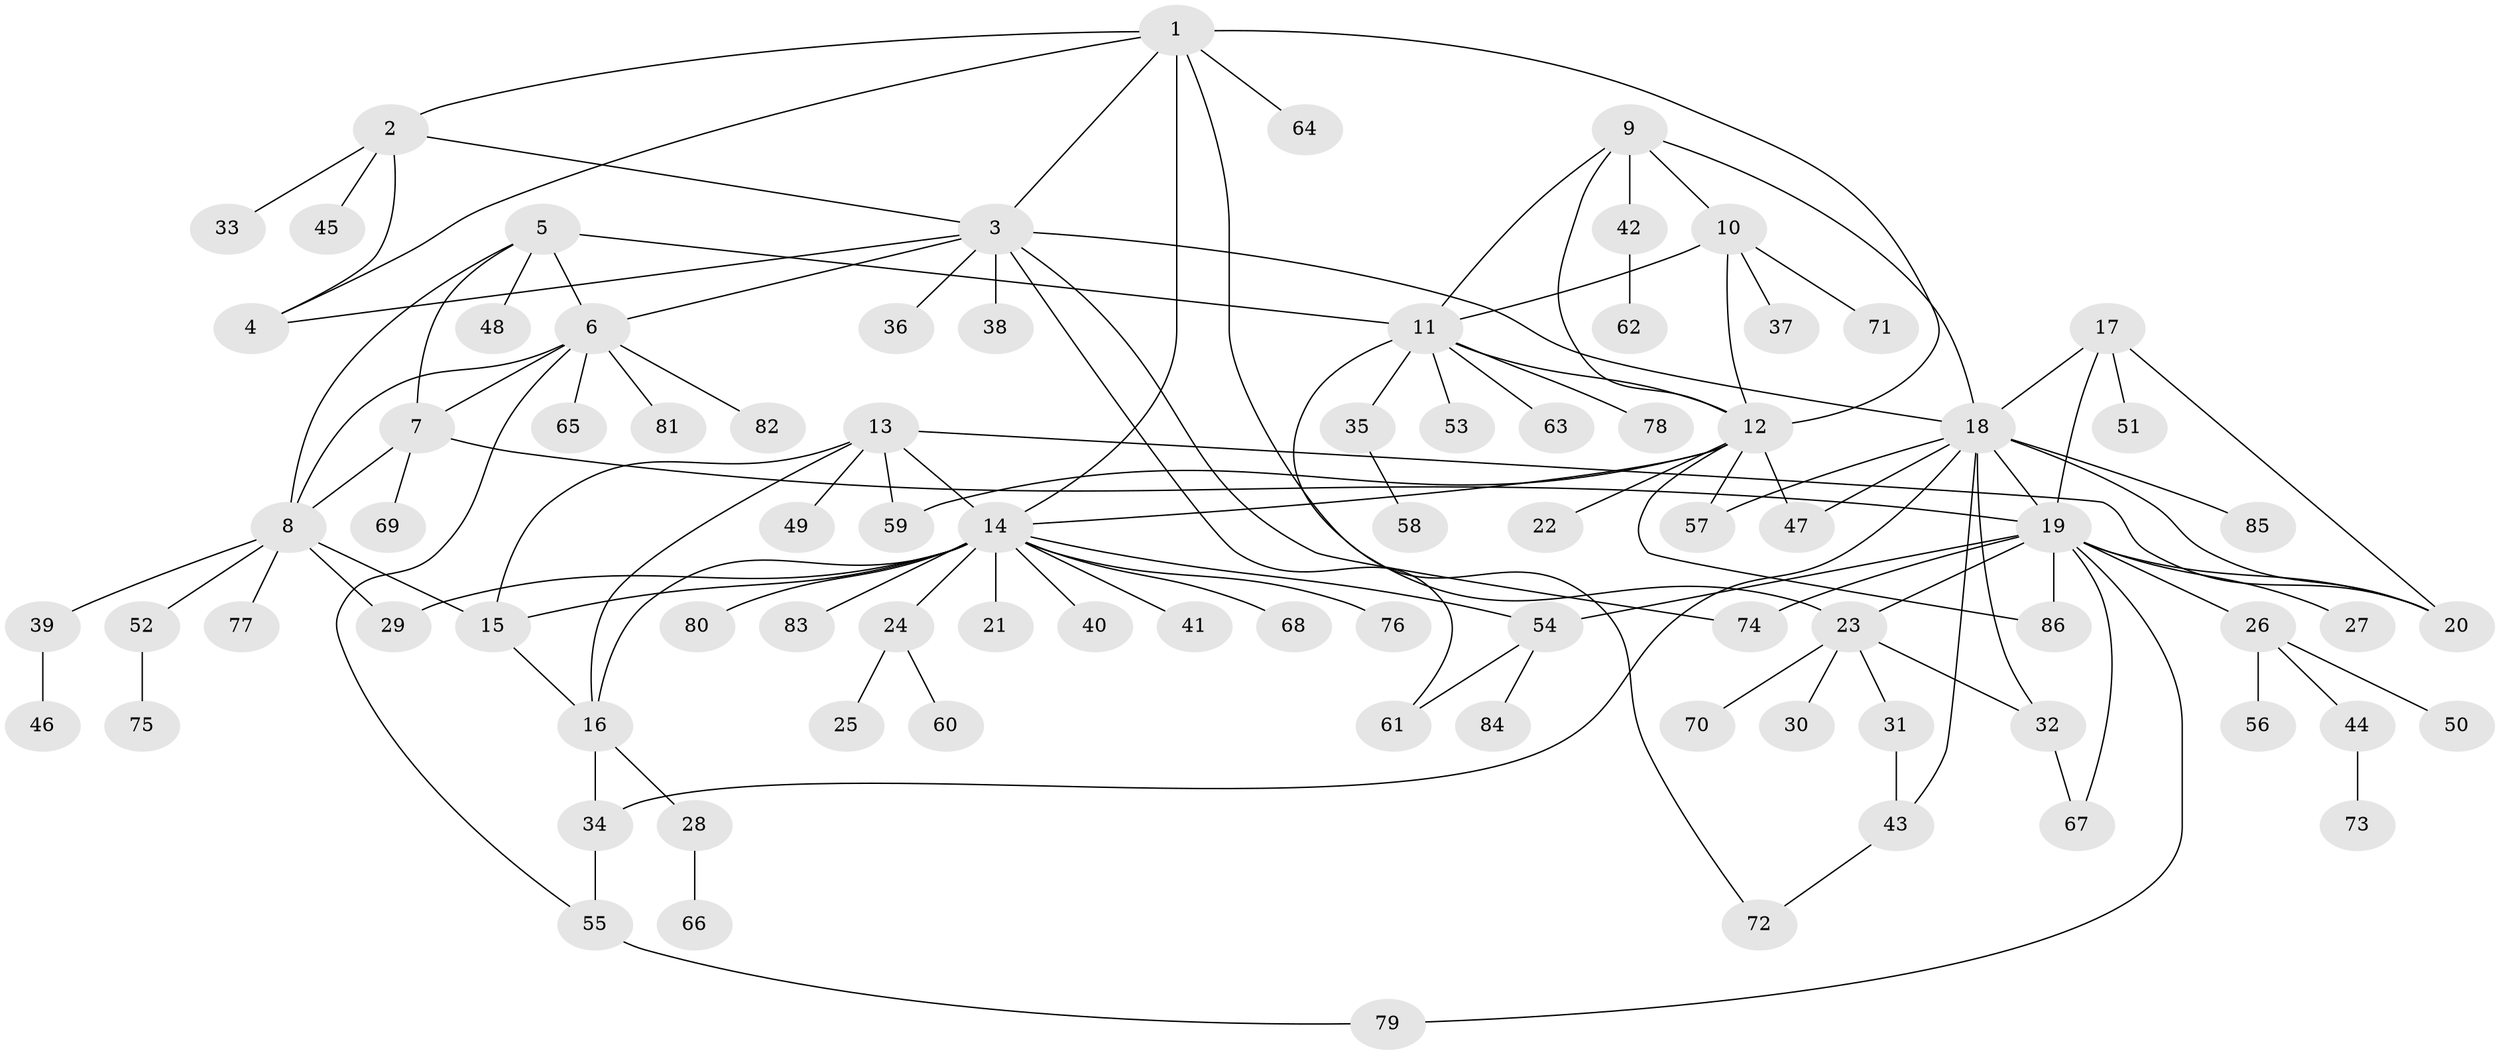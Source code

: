 // Generated by graph-tools (version 1.1) at 2025/37/03/09/25 02:37:17]
// undirected, 86 vertices, 122 edges
graph export_dot {
graph [start="1"]
  node [color=gray90,style=filled];
  1;
  2;
  3;
  4;
  5;
  6;
  7;
  8;
  9;
  10;
  11;
  12;
  13;
  14;
  15;
  16;
  17;
  18;
  19;
  20;
  21;
  22;
  23;
  24;
  25;
  26;
  27;
  28;
  29;
  30;
  31;
  32;
  33;
  34;
  35;
  36;
  37;
  38;
  39;
  40;
  41;
  42;
  43;
  44;
  45;
  46;
  47;
  48;
  49;
  50;
  51;
  52;
  53;
  54;
  55;
  56;
  57;
  58;
  59;
  60;
  61;
  62;
  63;
  64;
  65;
  66;
  67;
  68;
  69;
  70;
  71;
  72;
  73;
  74;
  75;
  76;
  77;
  78;
  79;
  80;
  81;
  82;
  83;
  84;
  85;
  86;
  1 -- 2;
  1 -- 3;
  1 -- 4;
  1 -- 12;
  1 -- 14;
  1 -- 23;
  1 -- 64;
  2 -- 3;
  2 -- 4;
  2 -- 33;
  2 -- 45;
  3 -- 4;
  3 -- 6;
  3 -- 18;
  3 -- 36;
  3 -- 38;
  3 -- 61;
  3 -- 74;
  5 -- 6;
  5 -- 7;
  5 -- 8;
  5 -- 11;
  5 -- 48;
  6 -- 7;
  6 -- 8;
  6 -- 55;
  6 -- 65;
  6 -- 81;
  6 -- 82;
  7 -- 8;
  7 -- 19;
  7 -- 69;
  8 -- 15;
  8 -- 29;
  8 -- 39;
  8 -- 52;
  8 -- 77;
  9 -- 10;
  9 -- 11;
  9 -- 12;
  9 -- 18;
  9 -- 42;
  10 -- 11;
  10 -- 12;
  10 -- 37;
  10 -- 71;
  11 -- 12;
  11 -- 35;
  11 -- 53;
  11 -- 63;
  11 -- 72;
  11 -- 78;
  12 -- 14;
  12 -- 22;
  12 -- 47;
  12 -- 57;
  12 -- 59;
  12 -- 86;
  13 -- 14;
  13 -- 15;
  13 -- 16;
  13 -- 20;
  13 -- 49;
  13 -- 59;
  14 -- 15;
  14 -- 16;
  14 -- 21;
  14 -- 24;
  14 -- 29;
  14 -- 40;
  14 -- 41;
  14 -- 54;
  14 -- 68;
  14 -- 76;
  14 -- 80;
  14 -- 83;
  15 -- 16;
  16 -- 28;
  16 -- 34;
  17 -- 18;
  17 -- 19;
  17 -- 20;
  17 -- 51;
  18 -- 19;
  18 -- 20;
  18 -- 32;
  18 -- 34;
  18 -- 43;
  18 -- 47;
  18 -- 57;
  18 -- 85;
  19 -- 20;
  19 -- 23;
  19 -- 26;
  19 -- 27;
  19 -- 54;
  19 -- 67;
  19 -- 74;
  19 -- 79;
  19 -- 86;
  23 -- 30;
  23 -- 31;
  23 -- 32;
  23 -- 70;
  24 -- 25;
  24 -- 60;
  26 -- 44;
  26 -- 50;
  26 -- 56;
  28 -- 66;
  31 -- 43;
  32 -- 67;
  34 -- 55;
  35 -- 58;
  39 -- 46;
  42 -- 62;
  43 -- 72;
  44 -- 73;
  52 -- 75;
  54 -- 61;
  54 -- 84;
  55 -- 79;
}
